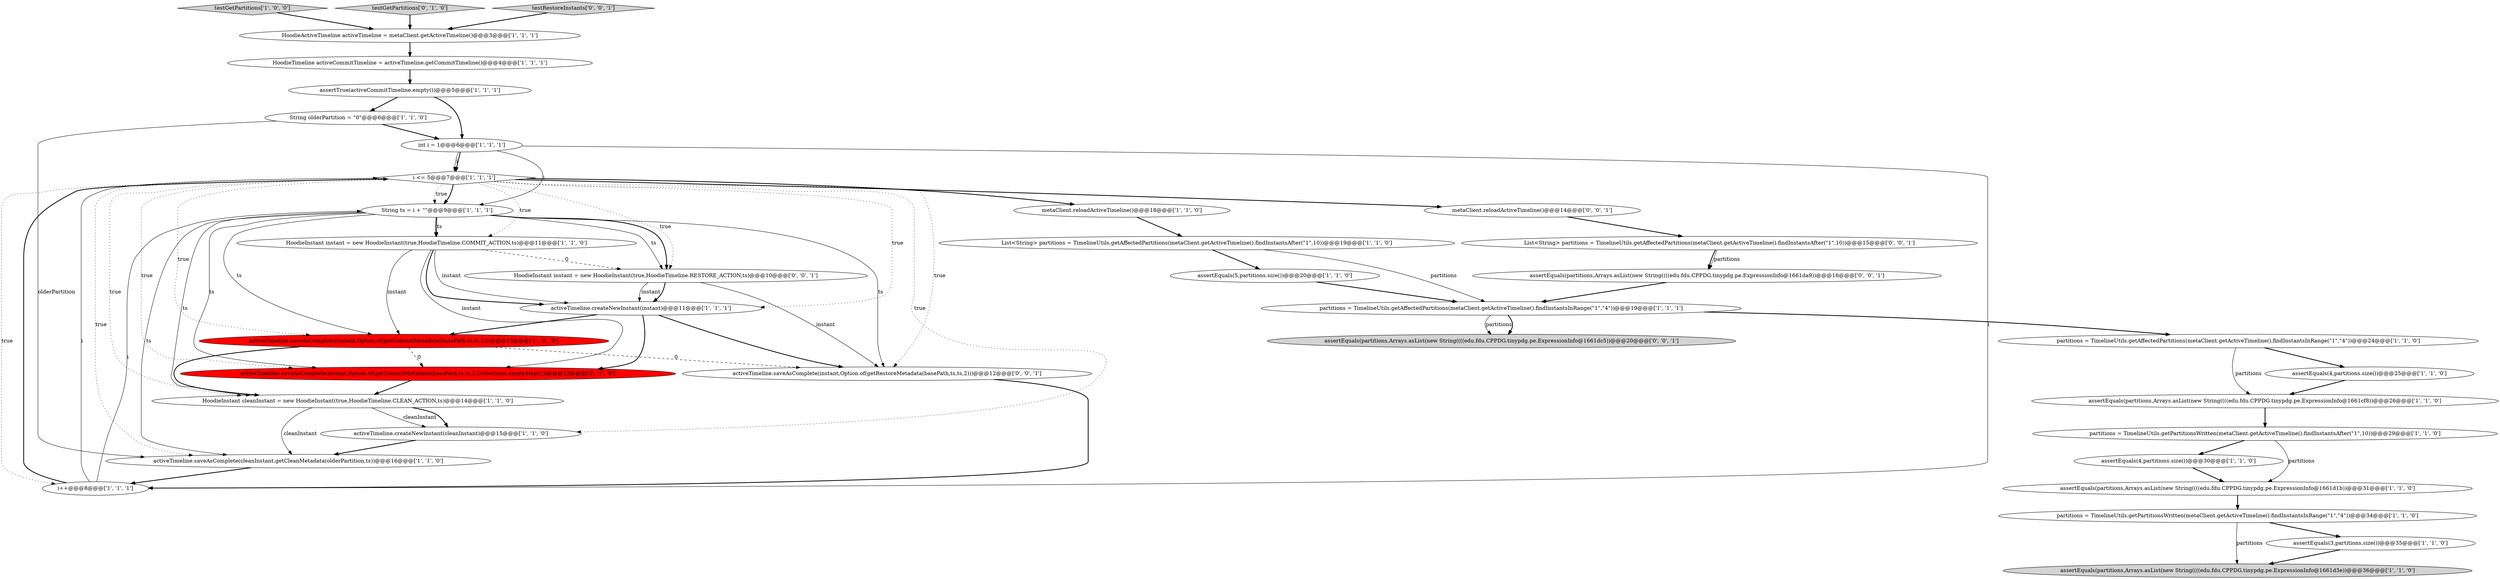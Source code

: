 digraph {
35 [style = filled, label = "List<String> partitions = TimelineUtils.getAffectedPartitions(metaClient.getActiveTimeline().findInstantsAfter(\"1\",10))@@@15@@@['0', '0', '1']", fillcolor = white, shape = ellipse image = "AAA0AAABBB3BBB"];
20 [style = filled, label = "partitions = TimelineUtils.getPartitionsWritten(metaClient.getActiveTimeline().findInstantsAfter(\"1\",10))@@@29@@@['1', '1', '0']", fillcolor = white, shape = ellipse image = "AAA0AAABBB1BBB"];
25 [style = filled, label = "metaClient.reloadActiveTimeline()@@@18@@@['1', '1', '0']", fillcolor = white, shape = ellipse image = "AAA0AAABBB1BBB"];
6 [style = filled, label = "assertEquals(5,partitions.size())@@@20@@@['1', '1', '0']", fillcolor = white, shape = ellipse image = "AAA0AAABBB1BBB"];
27 [style = filled, label = "partitions = TimelineUtils.getPartitionsWritten(metaClient.getActiveTimeline().findInstantsInRange(\"1\",\"4\"))@@@34@@@['1', '1', '0']", fillcolor = white, shape = ellipse image = "AAA0AAABBB1BBB"];
34 [style = filled, label = "assertEquals(partitions,Arrays.asList(new String((((edu.fdu.CPPDG.tinypdg.pe.ExpressionInfo@1661da9))@@@16@@@['0', '0', '1']", fillcolor = white, shape = ellipse image = "AAA0AAABBB3BBB"];
18 [style = filled, label = "assertEquals(4,partitions.size())@@@25@@@['1', '1', '0']", fillcolor = white, shape = ellipse image = "AAA0AAABBB1BBB"];
9 [style = filled, label = "assertEquals(partitions,Arrays.asList(new String((((edu.fdu.CPPDG.tinypdg.pe.ExpressionInfo@1661cf8))@@@26@@@['1', '1', '0']", fillcolor = white, shape = ellipse image = "AAA0AAABBB1BBB"];
1 [style = filled, label = "String ts = i + \"\"@@@9@@@['1', '1', '1']", fillcolor = white, shape = ellipse image = "AAA0AAABBB1BBB"];
5 [style = filled, label = "assertEquals(partitions,Arrays.asList(new String((((edu.fdu.CPPDG.tinypdg.pe.ExpressionInfo@1661d1b))@@@31@@@['1', '1', '0']", fillcolor = white, shape = ellipse image = "AAA0AAABBB1BBB"];
23 [style = filled, label = "assertEquals(partitions,Arrays.asList(new String((((edu.fdu.CPPDG.tinypdg.pe.ExpressionInfo@1661d3e))@@@36@@@['1', '1', '0']", fillcolor = lightgray, shape = ellipse image = "AAA0AAABBB1BBB"];
11 [style = filled, label = "List<String> partitions = TimelineUtils.getAffectedPartitions(metaClient.getActiveTimeline().findInstantsAfter(\"1\",10))@@@19@@@['1', '1', '0']", fillcolor = white, shape = ellipse image = "AAA0AAABBB1BBB"];
26 [style = filled, label = "partitions = TimelineUtils.getAffectedPartitions(metaClient.getActiveTimeline().findInstantsInRange(\"1\",\"4\"))@@@19@@@['1', '1', '1']", fillcolor = white, shape = ellipse image = "AAA0AAABBB1BBB"];
4 [style = filled, label = "int i = 1@@@6@@@['1', '1', '1']", fillcolor = white, shape = ellipse image = "AAA0AAABBB1BBB"];
21 [style = filled, label = "assertEquals(4,partitions.size())@@@30@@@['1', '1', '0']", fillcolor = white, shape = ellipse image = "AAA0AAABBB1BBB"];
7 [style = filled, label = "activeTimeline.saveAsComplete(instant,Option.of(getCommitMetadata(basePath,ts,ts,2)))@@@13@@@['1', '0', '0']", fillcolor = red, shape = ellipse image = "AAA1AAABBB1BBB"];
17 [style = filled, label = "activeTimeline.saveAsComplete(cleanInstant,getCleanMetadata(olderPartition,ts))@@@16@@@['1', '1', '0']", fillcolor = white, shape = ellipse image = "AAA0AAABBB1BBB"];
15 [style = filled, label = "testGetPartitions['1', '0', '0']", fillcolor = lightgray, shape = diamond image = "AAA0AAABBB1BBB"];
22 [style = filled, label = "HoodieInstant instant = new HoodieInstant(true,HoodieTimeline.COMMIT_ACTION,ts)@@@11@@@['1', '1', '0']", fillcolor = white, shape = ellipse image = "AAA0AAABBB1BBB"];
12 [style = filled, label = "assertEquals(3,partitions.size())@@@35@@@['1', '1', '0']", fillcolor = white, shape = ellipse image = "AAA0AAABBB1BBB"];
0 [style = filled, label = "HoodieInstant cleanInstant = new HoodieInstant(true,HoodieTimeline.CLEAN_ACTION,ts)@@@14@@@['1', '1', '0']", fillcolor = white, shape = ellipse image = "AAA0AAABBB1BBB"];
32 [style = filled, label = "activeTimeline.saveAsComplete(instant,Option.of(getRestoreMetadata(basePath,ts,ts,2)))@@@12@@@['0', '0', '1']", fillcolor = white, shape = ellipse image = "AAA0AAABBB3BBB"];
13 [style = filled, label = "HoodieActiveTimeline activeTimeline = metaClient.getActiveTimeline()@@@3@@@['1', '1', '1']", fillcolor = white, shape = ellipse image = "AAA0AAABBB1BBB"];
3 [style = filled, label = "i <= 5@@@7@@@['1', '1', '1']", fillcolor = white, shape = diamond image = "AAA0AAABBB1BBB"];
8 [style = filled, label = "String olderPartition = \"0\"@@@6@@@['1', '1', '0']", fillcolor = white, shape = ellipse image = "AAA0AAABBB1BBB"];
24 [style = filled, label = "activeTimeline.createNewInstant(cleanInstant)@@@15@@@['1', '1', '0']", fillcolor = white, shape = ellipse image = "AAA0AAABBB1BBB"];
2 [style = filled, label = "activeTimeline.createNewInstant(instant)@@@11@@@['1', '1', '1']", fillcolor = white, shape = ellipse image = "AAA0AAABBB1BBB"];
10 [style = filled, label = "i++@@@8@@@['1', '1', '1']", fillcolor = white, shape = ellipse image = "AAA0AAABBB1BBB"];
29 [style = filled, label = "testGetPartitions['0', '1', '0']", fillcolor = lightgray, shape = diamond image = "AAA0AAABBB2BBB"];
16 [style = filled, label = "partitions = TimelineUtils.getAffectedPartitions(metaClient.getActiveTimeline().findInstantsInRange(\"1\",\"4\"))@@@24@@@['1', '1', '0']", fillcolor = white, shape = ellipse image = "AAA0AAABBB1BBB"];
19 [style = filled, label = "assertTrue(activeCommitTimeline.empty())@@@5@@@['1', '1', '1']", fillcolor = white, shape = ellipse image = "AAA0AAABBB1BBB"];
14 [style = filled, label = "HoodieTimeline activeCommitTimeline = activeTimeline.getCommitTimeline()@@@4@@@['1', '1', '1']", fillcolor = white, shape = ellipse image = "AAA0AAABBB1BBB"];
31 [style = filled, label = "HoodieInstant instant = new HoodieInstant(true,HoodieTimeline.RESTORE_ACTION,ts)@@@10@@@['0', '0', '1']", fillcolor = white, shape = ellipse image = "AAA0AAABBB3BBB"];
33 [style = filled, label = "assertEquals(partitions,Arrays.asList(new String((((edu.fdu.CPPDG.tinypdg.pe.ExpressionInfo@1661dc5))@@@20@@@['0', '0', '1']", fillcolor = lightgray, shape = ellipse image = "AAA0AAABBB3BBB"];
30 [style = filled, label = "metaClient.reloadActiveTimeline()@@@14@@@['0', '0', '1']", fillcolor = white, shape = ellipse image = "AAA0AAABBB3BBB"];
36 [style = filled, label = "testRestoreInstants['0', '0', '1']", fillcolor = lightgray, shape = diamond image = "AAA0AAABBB3BBB"];
28 [style = filled, label = "activeTimeline.saveAsComplete(instant,Option.of(getCommitMetadata(basePath,ts,ts,2,Collections.emptyMap())))@@@13@@@['0', '1', '0']", fillcolor = red, shape = ellipse image = "AAA1AAABBB2BBB"];
17->10 [style = bold, label=""];
4->3 [style = bold, label=""];
3->7 [style = dotted, label="true"];
15->13 [style = bold, label=""];
16->18 [style = bold, label=""];
6->26 [style = bold, label=""];
31->2 [style = solid, label="instant"];
22->2 [style = bold, label=""];
3->28 [style = dotted, label="true"];
3->32 [style = dotted, label="true"];
3->1 [style = bold, label=""];
27->12 [style = bold, label=""];
1->7 [style = solid, label="ts"];
1->28 [style = solid, label="ts"];
3->25 [style = bold, label=""];
0->17 [style = solid, label="cleanInstant"];
1->31 [style = solid, label="ts"];
11->6 [style = bold, label=""];
22->28 [style = solid, label="instant"];
3->10 [style = dotted, label="true"];
20->5 [style = solid, label="partitions"];
4->1 [style = solid, label="i"];
26->33 [style = solid, label="partitions"];
10->3 [style = bold, label=""];
14->19 [style = bold, label=""];
9->20 [style = bold, label=""];
7->0 [style = bold, label=""];
31->2 [style = bold, label=""];
4->3 [style = solid, label="i"];
10->1 [style = solid, label="i"];
8->17 [style = solid, label="olderPartition"];
1->17 [style = solid, label="ts"];
11->26 [style = solid, label="partitions"];
32->10 [style = bold, label=""];
19->8 [style = bold, label=""];
3->24 [style = dotted, label="true"];
1->22 [style = bold, label=""];
20->21 [style = bold, label=""];
28->0 [style = bold, label=""];
26->16 [style = bold, label=""];
21->5 [style = bold, label=""];
1->22 [style = solid, label="ts"];
0->24 [style = solid, label="cleanInstant"];
31->32 [style = solid, label="instant"];
36->13 [style = bold, label=""];
30->35 [style = bold, label=""];
1->32 [style = solid, label="ts"];
34->26 [style = bold, label=""];
7->28 [style = dashed, label="0"];
25->11 [style = bold, label=""];
0->24 [style = bold, label=""];
24->17 [style = bold, label=""];
3->22 [style = dotted, label="true"];
18->9 [style = bold, label=""];
4->10 [style = solid, label="i"];
1->0 [style = solid, label="ts"];
3->0 [style = dotted, label="true"];
16->9 [style = solid, label="partitions"];
3->31 [style = dotted, label="true"];
7->32 [style = dashed, label="0"];
27->23 [style = solid, label="partitions"];
3->17 [style = dotted, label="true"];
12->23 [style = bold, label=""];
19->4 [style = bold, label=""];
5->27 [style = bold, label=""];
8->4 [style = bold, label=""];
2->7 [style = bold, label=""];
2->32 [style = bold, label=""];
1->31 [style = bold, label=""];
35->34 [style = bold, label=""];
22->2 [style = solid, label="instant"];
3->30 [style = bold, label=""];
26->33 [style = bold, label=""];
13->14 [style = bold, label=""];
2->28 [style = bold, label=""];
3->1 [style = dotted, label="true"];
22->7 [style = solid, label="instant"];
22->31 [style = dashed, label="0"];
10->3 [style = solid, label="i"];
3->2 [style = dotted, label="true"];
35->34 [style = solid, label="partitions"];
29->13 [style = bold, label=""];
}

